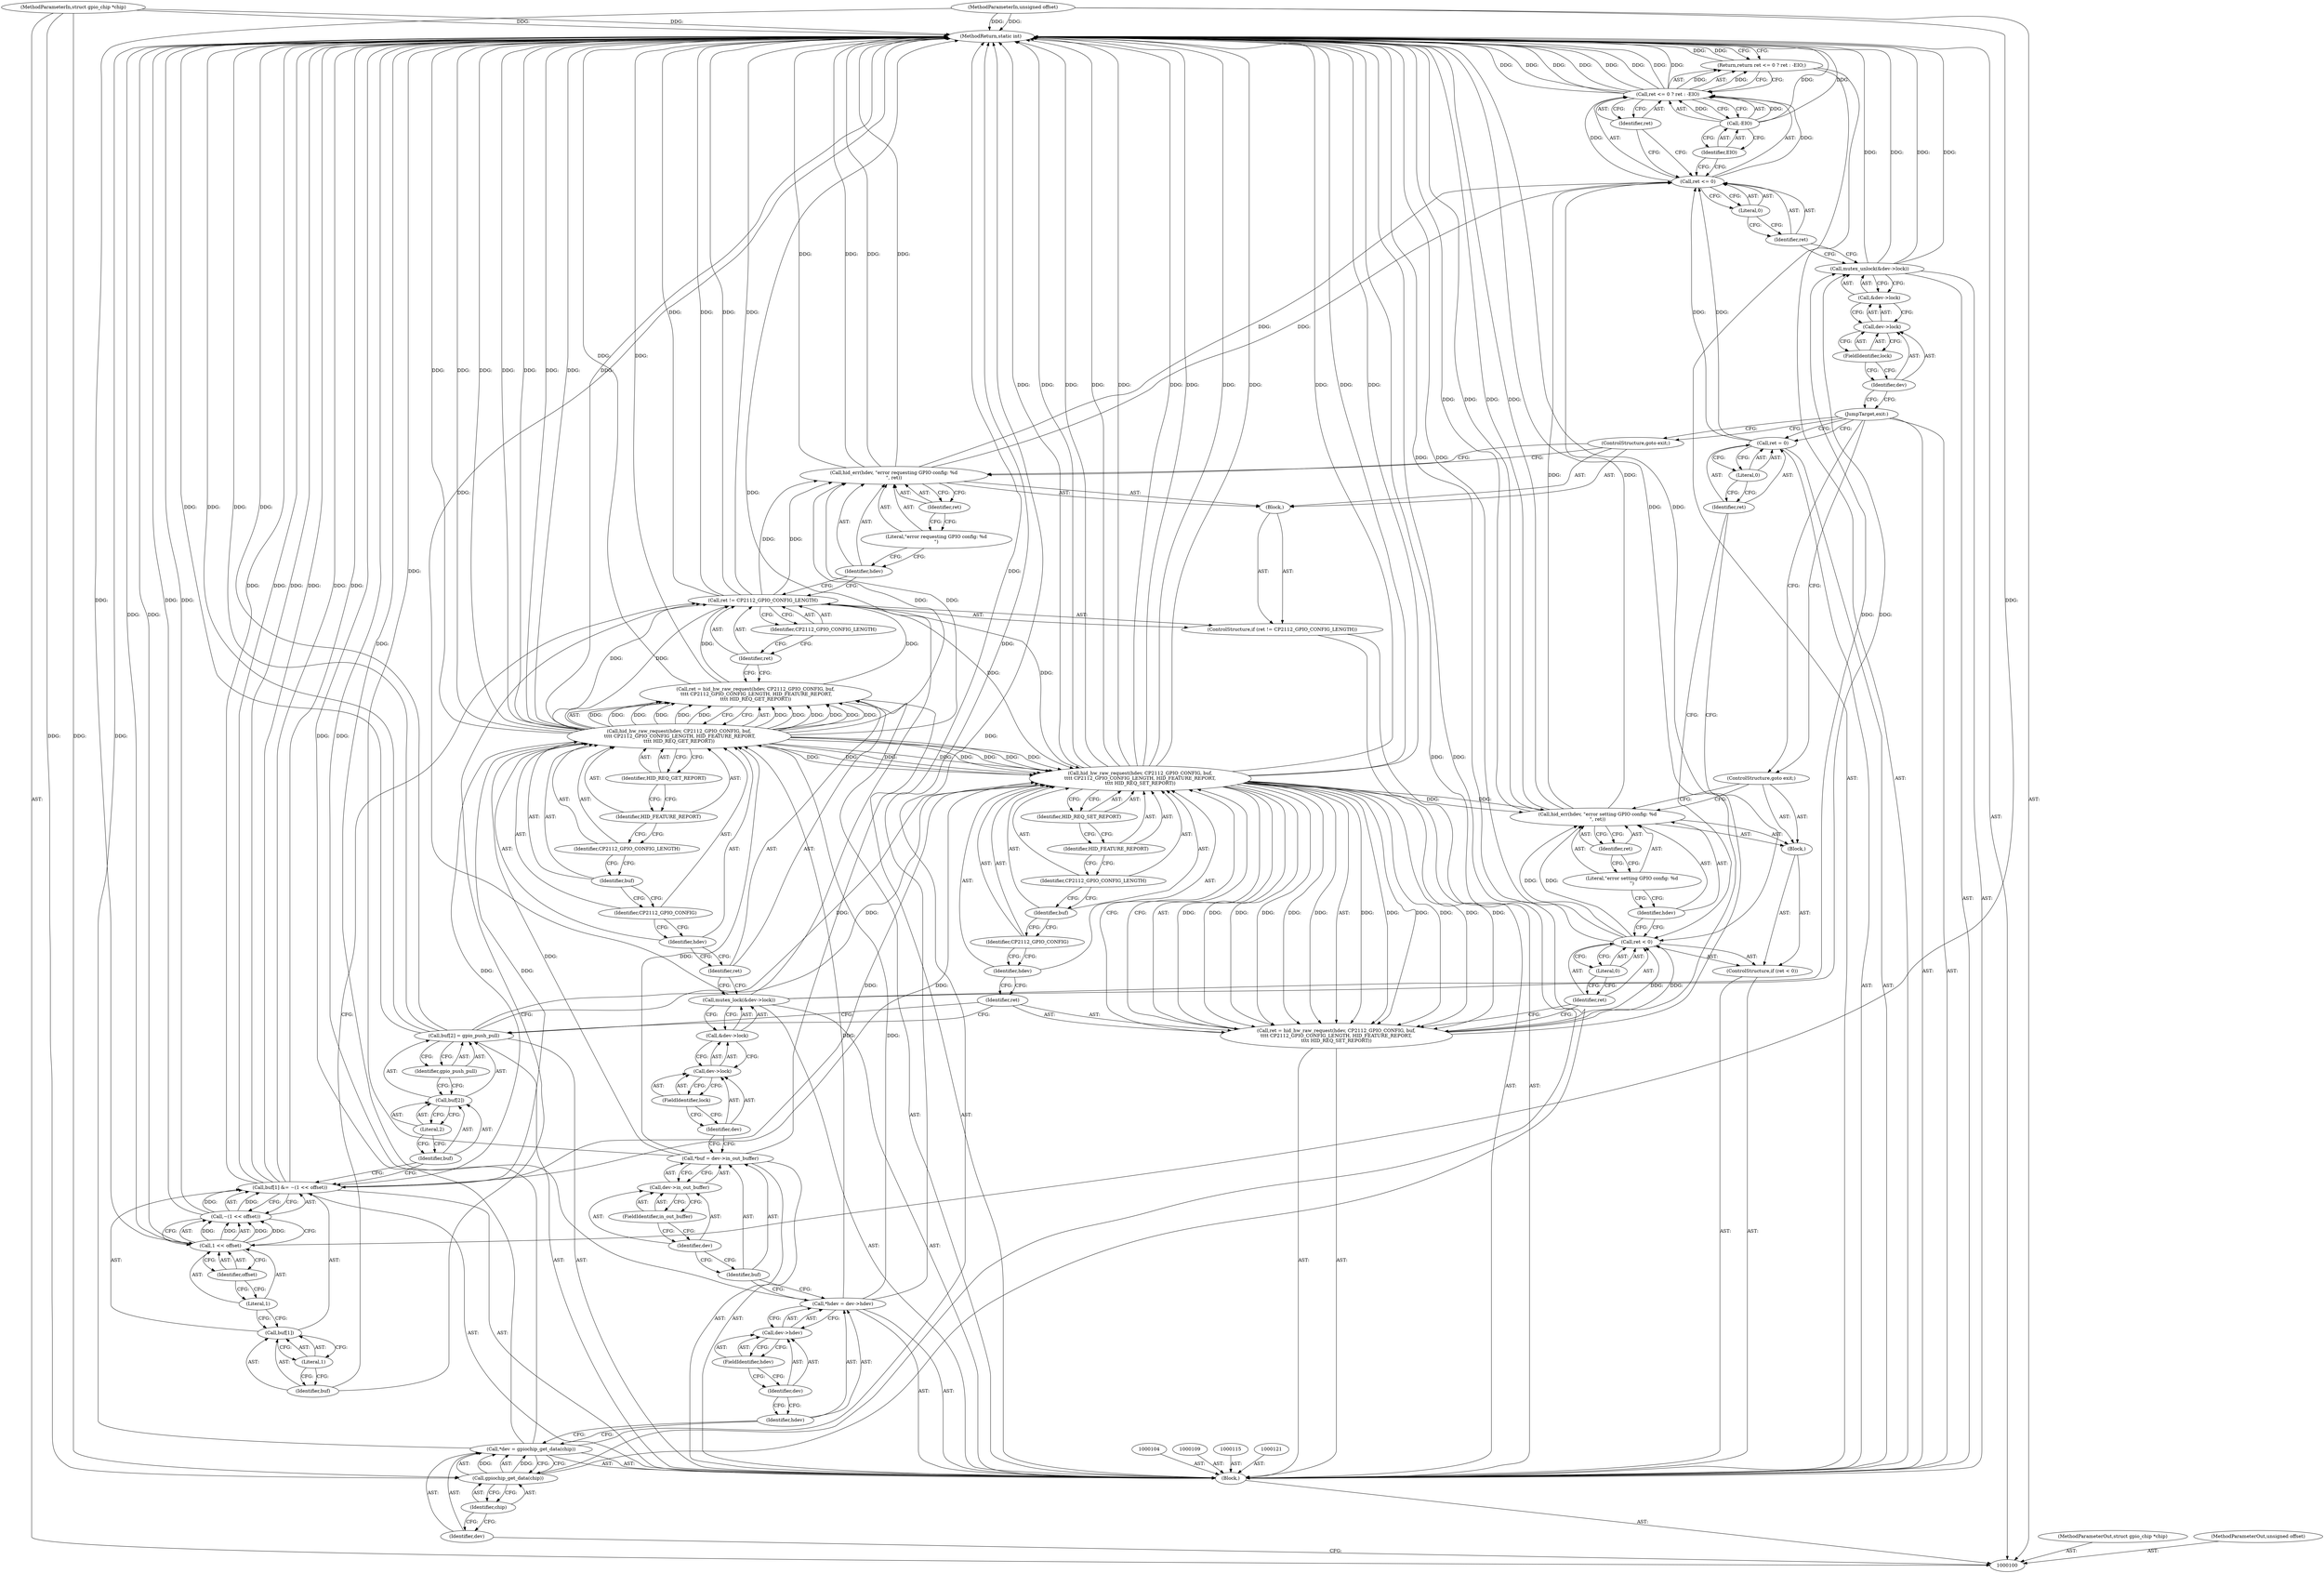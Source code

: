 digraph "0_linux_7a7b5df84b6b4e5d599c7289526eed96541a0654" {
"1000195" [label="(MethodReturn,static int)"];
"1000101" [label="(MethodParameterIn,struct gpio_chip *chip)"];
"1000292" [label="(MethodParameterOut,struct gpio_chip *chip)"];
"1000102" [label="(MethodParameterIn,unsigned offset)"];
"1000293" [label="(MethodParameterOut,unsigned offset)"];
"1000127" [label="(Call,ret = hid_hw_raw_request(hdev, CP2112_GPIO_CONFIG, buf,\n \t\t\t\t CP2112_GPIO_CONFIG_LENGTH, HID_FEATURE_REPORT,\n\t\t\t\t HID_REQ_GET_REPORT))"];
"1000128" [label="(Identifier,ret)"];
"1000130" [label="(Identifier,hdev)"];
"1000131" [label="(Identifier,CP2112_GPIO_CONFIG)"];
"1000132" [label="(Identifier,buf)"];
"1000129" [label="(Call,hid_hw_raw_request(hdev, CP2112_GPIO_CONFIG, buf,\n \t\t\t\t CP2112_GPIO_CONFIG_LENGTH, HID_FEATURE_REPORT,\n\t\t\t\t HID_REQ_GET_REPORT))"];
"1000134" [label="(Identifier,HID_FEATURE_REPORT)"];
"1000133" [label="(Identifier,CP2112_GPIO_CONFIG_LENGTH)"];
"1000135" [label="(Identifier,HID_REQ_GET_REPORT)"];
"1000136" [label="(ControlStructure,if (ret != CP2112_GPIO_CONFIG_LENGTH))"];
"1000139" [label="(Identifier,CP2112_GPIO_CONFIG_LENGTH)"];
"1000140" [label="(Block,)"];
"1000137" [label="(Call,ret != CP2112_GPIO_CONFIG_LENGTH)"];
"1000138" [label="(Identifier,ret)"];
"1000142" [label="(Identifier,hdev)"];
"1000143" [label="(Literal,\"error requesting GPIO config: %d\n\")"];
"1000141" [label="(Call,hid_err(hdev, \"error requesting GPIO config: %d\n\", ret))"];
"1000144" [label="(Identifier,ret)"];
"1000145" [label="(ControlStructure,goto exit;)"];
"1000146" [label="(Call,buf[1] &= ~(1 << offset))"];
"1000147" [label="(Call,buf[1])"];
"1000148" [label="(Identifier,buf)"];
"1000150" [label="(Call,~(1 << offset))"];
"1000151" [label="(Call,1 << offset)"];
"1000152" [label="(Literal,1)"];
"1000153" [label="(Identifier,offset)"];
"1000149" [label="(Literal,1)"];
"1000154" [label="(Call,buf[2] = gpio_push_pull)"];
"1000155" [label="(Call,buf[2])"];
"1000156" [label="(Identifier,buf)"];
"1000158" [label="(Identifier,gpio_push_pull)"];
"1000157" [label="(Literal,2)"];
"1000103" [label="(Block,)"];
"1000159" [label="(Call,ret = hid_hw_raw_request(hdev, CP2112_GPIO_CONFIG, buf,\n\t\t\t\t CP2112_GPIO_CONFIG_LENGTH, HID_FEATURE_REPORT,\n\t\t\t\t HID_REQ_SET_REPORT))"];
"1000160" [label="(Identifier,ret)"];
"1000162" [label="(Identifier,hdev)"];
"1000163" [label="(Identifier,CP2112_GPIO_CONFIG)"];
"1000164" [label="(Identifier,buf)"];
"1000161" [label="(Call,hid_hw_raw_request(hdev, CP2112_GPIO_CONFIG, buf,\n\t\t\t\t CP2112_GPIO_CONFIG_LENGTH, HID_FEATURE_REPORT,\n\t\t\t\t HID_REQ_SET_REPORT))"];
"1000166" [label="(Identifier,HID_FEATURE_REPORT)"];
"1000165" [label="(Identifier,CP2112_GPIO_CONFIG_LENGTH)"];
"1000167" [label="(Identifier,HID_REQ_SET_REPORT)"];
"1000168" [label="(ControlStructure,if (ret < 0))"];
"1000171" [label="(Literal,0)"];
"1000172" [label="(Block,)"];
"1000169" [label="(Call,ret < 0)"];
"1000170" [label="(Identifier,ret)"];
"1000174" [label="(Identifier,hdev)"];
"1000175" [label="(Literal,\"error setting GPIO config: %d\n\")"];
"1000173" [label="(Call,hid_err(hdev, \"error setting GPIO config: %d\n\", ret))"];
"1000176" [label="(Identifier,ret)"];
"1000177" [label="(ControlStructure,goto exit;)"];
"1000178" [label="(Call,ret = 0)"];
"1000179" [label="(Identifier,ret)"];
"1000180" [label="(Literal,0)"];
"1000105" [label="(Call,*dev = gpiochip_get_data(chip))"];
"1000106" [label="(Identifier,dev)"];
"1000107" [label="(Call,gpiochip_get_data(chip))"];
"1000108" [label="(Identifier,chip)"];
"1000181" [label="(JumpTarget,exit:)"];
"1000182" [label="(Call,mutex_unlock(&dev->lock))"];
"1000183" [label="(Call,&dev->lock)"];
"1000184" [label="(Call,dev->lock)"];
"1000185" [label="(Identifier,dev)"];
"1000186" [label="(FieldIdentifier,lock)"];
"1000191" [label="(Literal,0)"];
"1000187" [label="(Return,return ret <= 0 ? ret : -EIO;)"];
"1000192" [label="(Identifier,ret)"];
"1000193" [label="(Call,-EIO)"];
"1000194" [label="(Identifier,EIO)"];
"1000188" [label="(Call,ret <= 0 ? ret : -EIO)"];
"1000189" [label="(Call,ret <= 0)"];
"1000190" [label="(Identifier,ret)"];
"1000110" [label="(Call,*hdev = dev->hdev)"];
"1000111" [label="(Identifier,hdev)"];
"1000112" [label="(Call,dev->hdev)"];
"1000113" [label="(Identifier,dev)"];
"1000114" [label="(FieldIdentifier,hdev)"];
"1000118" [label="(Call,dev->in_out_buffer)"];
"1000119" [label="(Identifier,dev)"];
"1000120" [label="(FieldIdentifier,in_out_buffer)"];
"1000116" [label="(Call,*buf = dev->in_out_buffer)"];
"1000117" [label="(Identifier,buf)"];
"1000122" [label="(Call,mutex_lock(&dev->lock))"];
"1000123" [label="(Call,&dev->lock)"];
"1000124" [label="(Call,dev->lock)"];
"1000125" [label="(Identifier,dev)"];
"1000126" [label="(FieldIdentifier,lock)"];
"1000195" -> "1000100"  [label="AST: "];
"1000195" -> "1000187"  [label="CFG: "];
"1000187" -> "1000195"  [label="DDG: "];
"1000161" -> "1000195"  [label="DDG: "];
"1000161" -> "1000195"  [label="DDG: "];
"1000161" -> "1000195"  [label="DDG: "];
"1000161" -> "1000195"  [label="DDG: "];
"1000161" -> "1000195"  [label="DDG: "];
"1000161" -> "1000195"  [label="DDG: "];
"1000141" -> "1000195"  [label="DDG: "];
"1000141" -> "1000195"  [label="DDG: "];
"1000193" -> "1000195"  [label="DDG: "];
"1000107" -> "1000195"  [label="DDG: "];
"1000169" -> "1000195"  [label="DDG: "];
"1000188" -> "1000195"  [label="DDG: "];
"1000188" -> "1000195"  [label="DDG: "];
"1000188" -> "1000195"  [label="DDG: "];
"1000188" -> "1000195"  [label="DDG: "];
"1000116" -> "1000195"  [label="DDG: "];
"1000122" -> "1000195"  [label="DDG: "];
"1000146" -> "1000195"  [label="DDG: "];
"1000146" -> "1000195"  [label="DDG: "];
"1000146" -> "1000195"  [label="DDG: "];
"1000182" -> "1000195"  [label="DDG: "];
"1000182" -> "1000195"  [label="DDG: "];
"1000105" -> "1000195"  [label="DDG: "];
"1000105" -> "1000195"  [label="DDG: "];
"1000150" -> "1000195"  [label="DDG: "];
"1000129" -> "1000195"  [label="DDG: "];
"1000129" -> "1000195"  [label="DDG: "];
"1000129" -> "1000195"  [label="DDG: "];
"1000129" -> "1000195"  [label="DDG: "];
"1000137" -> "1000195"  [label="DDG: "];
"1000137" -> "1000195"  [label="DDG: "];
"1000127" -> "1000195"  [label="DDG: "];
"1000154" -> "1000195"  [label="DDG: "];
"1000154" -> "1000195"  [label="DDG: "];
"1000151" -> "1000195"  [label="DDG: "];
"1000102" -> "1000195"  [label="DDG: "];
"1000110" -> "1000195"  [label="DDG: "];
"1000101" -> "1000195"  [label="DDG: "];
"1000173" -> "1000195"  [label="DDG: "];
"1000173" -> "1000195"  [label="DDG: "];
"1000159" -> "1000195"  [label="DDG: "];
"1000101" -> "1000100"  [label="AST: "];
"1000101" -> "1000195"  [label="DDG: "];
"1000101" -> "1000107"  [label="DDG: "];
"1000292" -> "1000100"  [label="AST: "];
"1000102" -> "1000100"  [label="AST: "];
"1000102" -> "1000195"  [label="DDG: "];
"1000102" -> "1000151"  [label="DDG: "];
"1000293" -> "1000100"  [label="AST: "];
"1000127" -> "1000103"  [label="AST: "];
"1000127" -> "1000129"  [label="CFG: "];
"1000128" -> "1000127"  [label="AST: "];
"1000129" -> "1000127"  [label="AST: "];
"1000138" -> "1000127"  [label="CFG: "];
"1000127" -> "1000195"  [label="DDG: "];
"1000129" -> "1000127"  [label="DDG: "];
"1000129" -> "1000127"  [label="DDG: "];
"1000129" -> "1000127"  [label="DDG: "];
"1000129" -> "1000127"  [label="DDG: "];
"1000129" -> "1000127"  [label="DDG: "];
"1000129" -> "1000127"  [label="DDG: "];
"1000127" -> "1000137"  [label="DDG: "];
"1000128" -> "1000127"  [label="AST: "];
"1000128" -> "1000122"  [label="CFG: "];
"1000130" -> "1000128"  [label="CFG: "];
"1000130" -> "1000129"  [label="AST: "];
"1000130" -> "1000128"  [label="CFG: "];
"1000131" -> "1000130"  [label="CFG: "];
"1000131" -> "1000129"  [label="AST: "];
"1000131" -> "1000130"  [label="CFG: "];
"1000132" -> "1000131"  [label="CFG: "];
"1000132" -> "1000129"  [label="AST: "];
"1000132" -> "1000131"  [label="CFG: "];
"1000133" -> "1000132"  [label="CFG: "];
"1000129" -> "1000127"  [label="AST: "];
"1000129" -> "1000135"  [label="CFG: "];
"1000130" -> "1000129"  [label="AST: "];
"1000131" -> "1000129"  [label="AST: "];
"1000132" -> "1000129"  [label="AST: "];
"1000133" -> "1000129"  [label="AST: "];
"1000134" -> "1000129"  [label="AST: "];
"1000135" -> "1000129"  [label="AST: "];
"1000127" -> "1000129"  [label="CFG: "];
"1000129" -> "1000195"  [label="DDG: "];
"1000129" -> "1000195"  [label="DDG: "];
"1000129" -> "1000195"  [label="DDG: "];
"1000129" -> "1000195"  [label="DDG: "];
"1000129" -> "1000127"  [label="DDG: "];
"1000129" -> "1000127"  [label="DDG: "];
"1000129" -> "1000127"  [label="DDG: "];
"1000129" -> "1000127"  [label="DDG: "];
"1000129" -> "1000127"  [label="DDG: "];
"1000129" -> "1000127"  [label="DDG: "];
"1000110" -> "1000129"  [label="DDG: "];
"1000116" -> "1000129"  [label="DDG: "];
"1000129" -> "1000137"  [label="DDG: "];
"1000129" -> "1000141"  [label="DDG: "];
"1000129" -> "1000146"  [label="DDG: "];
"1000129" -> "1000161"  [label="DDG: "];
"1000129" -> "1000161"  [label="DDG: "];
"1000129" -> "1000161"  [label="DDG: "];
"1000129" -> "1000161"  [label="DDG: "];
"1000134" -> "1000129"  [label="AST: "];
"1000134" -> "1000133"  [label="CFG: "];
"1000135" -> "1000134"  [label="CFG: "];
"1000133" -> "1000129"  [label="AST: "];
"1000133" -> "1000132"  [label="CFG: "];
"1000134" -> "1000133"  [label="CFG: "];
"1000135" -> "1000129"  [label="AST: "];
"1000135" -> "1000134"  [label="CFG: "];
"1000129" -> "1000135"  [label="CFG: "];
"1000136" -> "1000103"  [label="AST: "];
"1000137" -> "1000136"  [label="AST: "];
"1000140" -> "1000136"  [label="AST: "];
"1000139" -> "1000137"  [label="AST: "];
"1000139" -> "1000138"  [label="CFG: "];
"1000137" -> "1000139"  [label="CFG: "];
"1000140" -> "1000136"  [label="AST: "];
"1000141" -> "1000140"  [label="AST: "];
"1000145" -> "1000140"  [label="AST: "];
"1000137" -> "1000136"  [label="AST: "];
"1000137" -> "1000139"  [label="CFG: "];
"1000138" -> "1000137"  [label="AST: "];
"1000139" -> "1000137"  [label="AST: "];
"1000142" -> "1000137"  [label="CFG: "];
"1000148" -> "1000137"  [label="CFG: "];
"1000137" -> "1000195"  [label="DDG: "];
"1000137" -> "1000195"  [label="DDG: "];
"1000127" -> "1000137"  [label="DDG: "];
"1000129" -> "1000137"  [label="DDG: "];
"1000137" -> "1000141"  [label="DDG: "];
"1000137" -> "1000161"  [label="DDG: "];
"1000138" -> "1000137"  [label="AST: "];
"1000138" -> "1000127"  [label="CFG: "];
"1000139" -> "1000138"  [label="CFG: "];
"1000142" -> "1000141"  [label="AST: "];
"1000142" -> "1000137"  [label="CFG: "];
"1000143" -> "1000142"  [label="CFG: "];
"1000143" -> "1000141"  [label="AST: "];
"1000143" -> "1000142"  [label="CFG: "];
"1000144" -> "1000143"  [label="CFG: "];
"1000141" -> "1000140"  [label="AST: "];
"1000141" -> "1000144"  [label="CFG: "];
"1000142" -> "1000141"  [label="AST: "];
"1000143" -> "1000141"  [label="AST: "];
"1000144" -> "1000141"  [label="AST: "];
"1000145" -> "1000141"  [label="CFG: "];
"1000141" -> "1000195"  [label="DDG: "];
"1000141" -> "1000195"  [label="DDG: "];
"1000129" -> "1000141"  [label="DDG: "];
"1000137" -> "1000141"  [label="DDG: "];
"1000141" -> "1000189"  [label="DDG: "];
"1000144" -> "1000141"  [label="AST: "];
"1000144" -> "1000143"  [label="CFG: "];
"1000141" -> "1000144"  [label="CFG: "];
"1000145" -> "1000140"  [label="AST: "];
"1000145" -> "1000141"  [label="CFG: "];
"1000181" -> "1000145"  [label="CFG: "];
"1000146" -> "1000103"  [label="AST: "];
"1000146" -> "1000150"  [label="CFG: "];
"1000147" -> "1000146"  [label="AST: "];
"1000150" -> "1000146"  [label="AST: "];
"1000156" -> "1000146"  [label="CFG: "];
"1000146" -> "1000195"  [label="DDG: "];
"1000146" -> "1000195"  [label="DDG: "];
"1000146" -> "1000195"  [label="DDG: "];
"1000129" -> "1000146"  [label="DDG: "];
"1000150" -> "1000146"  [label="DDG: "];
"1000146" -> "1000161"  [label="DDG: "];
"1000147" -> "1000146"  [label="AST: "];
"1000147" -> "1000149"  [label="CFG: "];
"1000148" -> "1000147"  [label="AST: "];
"1000149" -> "1000147"  [label="AST: "];
"1000152" -> "1000147"  [label="CFG: "];
"1000148" -> "1000147"  [label="AST: "];
"1000148" -> "1000137"  [label="CFG: "];
"1000149" -> "1000148"  [label="CFG: "];
"1000150" -> "1000146"  [label="AST: "];
"1000150" -> "1000151"  [label="CFG: "];
"1000151" -> "1000150"  [label="AST: "];
"1000146" -> "1000150"  [label="CFG: "];
"1000150" -> "1000195"  [label="DDG: "];
"1000150" -> "1000146"  [label="DDG: "];
"1000151" -> "1000150"  [label="DDG: "];
"1000151" -> "1000150"  [label="DDG: "];
"1000151" -> "1000150"  [label="AST: "];
"1000151" -> "1000153"  [label="CFG: "];
"1000152" -> "1000151"  [label="AST: "];
"1000153" -> "1000151"  [label="AST: "];
"1000150" -> "1000151"  [label="CFG: "];
"1000151" -> "1000195"  [label="DDG: "];
"1000151" -> "1000150"  [label="DDG: "];
"1000151" -> "1000150"  [label="DDG: "];
"1000102" -> "1000151"  [label="DDG: "];
"1000152" -> "1000151"  [label="AST: "];
"1000152" -> "1000147"  [label="CFG: "];
"1000153" -> "1000152"  [label="CFG: "];
"1000153" -> "1000151"  [label="AST: "];
"1000153" -> "1000152"  [label="CFG: "];
"1000151" -> "1000153"  [label="CFG: "];
"1000149" -> "1000147"  [label="AST: "];
"1000149" -> "1000148"  [label="CFG: "];
"1000147" -> "1000149"  [label="CFG: "];
"1000154" -> "1000103"  [label="AST: "];
"1000154" -> "1000158"  [label="CFG: "];
"1000155" -> "1000154"  [label="AST: "];
"1000158" -> "1000154"  [label="AST: "];
"1000160" -> "1000154"  [label="CFG: "];
"1000154" -> "1000195"  [label="DDG: "];
"1000154" -> "1000195"  [label="DDG: "];
"1000154" -> "1000161"  [label="DDG: "];
"1000155" -> "1000154"  [label="AST: "];
"1000155" -> "1000157"  [label="CFG: "];
"1000156" -> "1000155"  [label="AST: "];
"1000157" -> "1000155"  [label="AST: "];
"1000158" -> "1000155"  [label="CFG: "];
"1000156" -> "1000155"  [label="AST: "];
"1000156" -> "1000146"  [label="CFG: "];
"1000157" -> "1000156"  [label="CFG: "];
"1000158" -> "1000154"  [label="AST: "];
"1000158" -> "1000155"  [label="CFG: "];
"1000154" -> "1000158"  [label="CFG: "];
"1000157" -> "1000155"  [label="AST: "];
"1000157" -> "1000156"  [label="CFG: "];
"1000155" -> "1000157"  [label="CFG: "];
"1000103" -> "1000100"  [label="AST: "];
"1000104" -> "1000103"  [label="AST: "];
"1000105" -> "1000103"  [label="AST: "];
"1000109" -> "1000103"  [label="AST: "];
"1000110" -> "1000103"  [label="AST: "];
"1000115" -> "1000103"  [label="AST: "];
"1000116" -> "1000103"  [label="AST: "];
"1000121" -> "1000103"  [label="AST: "];
"1000122" -> "1000103"  [label="AST: "];
"1000127" -> "1000103"  [label="AST: "];
"1000136" -> "1000103"  [label="AST: "];
"1000146" -> "1000103"  [label="AST: "];
"1000154" -> "1000103"  [label="AST: "];
"1000159" -> "1000103"  [label="AST: "];
"1000168" -> "1000103"  [label="AST: "];
"1000178" -> "1000103"  [label="AST: "];
"1000181" -> "1000103"  [label="AST: "];
"1000182" -> "1000103"  [label="AST: "];
"1000187" -> "1000103"  [label="AST: "];
"1000159" -> "1000103"  [label="AST: "];
"1000159" -> "1000161"  [label="CFG: "];
"1000160" -> "1000159"  [label="AST: "];
"1000161" -> "1000159"  [label="AST: "];
"1000170" -> "1000159"  [label="CFG: "];
"1000159" -> "1000195"  [label="DDG: "];
"1000161" -> "1000159"  [label="DDG: "];
"1000161" -> "1000159"  [label="DDG: "];
"1000161" -> "1000159"  [label="DDG: "];
"1000161" -> "1000159"  [label="DDG: "];
"1000161" -> "1000159"  [label="DDG: "];
"1000161" -> "1000159"  [label="DDG: "];
"1000159" -> "1000169"  [label="DDG: "];
"1000160" -> "1000159"  [label="AST: "];
"1000160" -> "1000154"  [label="CFG: "];
"1000162" -> "1000160"  [label="CFG: "];
"1000162" -> "1000161"  [label="AST: "];
"1000162" -> "1000160"  [label="CFG: "];
"1000163" -> "1000162"  [label="CFG: "];
"1000163" -> "1000161"  [label="AST: "];
"1000163" -> "1000162"  [label="CFG: "];
"1000164" -> "1000163"  [label="CFG: "];
"1000164" -> "1000161"  [label="AST: "];
"1000164" -> "1000163"  [label="CFG: "];
"1000165" -> "1000164"  [label="CFG: "];
"1000161" -> "1000159"  [label="AST: "];
"1000161" -> "1000167"  [label="CFG: "];
"1000162" -> "1000161"  [label="AST: "];
"1000163" -> "1000161"  [label="AST: "];
"1000164" -> "1000161"  [label="AST: "];
"1000165" -> "1000161"  [label="AST: "];
"1000166" -> "1000161"  [label="AST: "];
"1000167" -> "1000161"  [label="AST: "];
"1000159" -> "1000161"  [label="CFG: "];
"1000161" -> "1000195"  [label="DDG: "];
"1000161" -> "1000195"  [label="DDG: "];
"1000161" -> "1000195"  [label="DDG: "];
"1000161" -> "1000195"  [label="DDG: "];
"1000161" -> "1000195"  [label="DDG: "];
"1000161" -> "1000195"  [label="DDG: "];
"1000161" -> "1000159"  [label="DDG: "];
"1000161" -> "1000159"  [label="DDG: "];
"1000161" -> "1000159"  [label="DDG: "];
"1000161" -> "1000159"  [label="DDG: "];
"1000161" -> "1000159"  [label="DDG: "];
"1000161" -> "1000159"  [label="DDG: "];
"1000129" -> "1000161"  [label="DDG: "];
"1000129" -> "1000161"  [label="DDG: "];
"1000129" -> "1000161"  [label="DDG: "];
"1000129" -> "1000161"  [label="DDG: "];
"1000154" -> "1000161"  [label="DDG: "];
"1000146" -> "1000161"  [label="DDG: "];
"1000137" -> "1000161"  [label="DDG: "];
"1000161" -> "1000173"  [label="DDG: "];
"1000166" -> "1000161"  [label="AST: "];
"1000166" -> "1000165"  [label="CFG: "];
"1000167" -> "1000166"  [label="CFG: "];
"1000165" -> "1000161"  [label="AST: "];
"1000165" -> "1000164"  [label="CFG: "];
"1000166" -> "1000165"  [label="CFG: "];
"1000167" -> "1000161"  [label="AST: "];
"1000167" -> "1000166"  [label="CFG: "];
"1000161" -> "1000167"  [label="CFG: "];
"1000168" -> "1000103"  [label="AST: "];
"1000169" -> "1000168"  [label="AST: "];
"1000172" -> "1000168"  [label="AST: "];
"1000171" -> "1000169"  [label="AST: "];
"1000171" -> "1000170"  [label="CFG: "];
"1000169" -> "1000171"  [label="CFG: "];
"1000172" -> "1000168"  [label="AST: "];
"1000173" -> "1000172"  [label="AST: "];
"1000177" -> "1000172"  [label="AST: "];
"1000169" -> "1000168"  [label="AST: "];
"1000169" -> "1000171"  [label="CFG: "];
"1000170" -> "1000169"  [label="AST: "];
"1000171" -> "1000169"  [label="AST: "];
"1000174" -> "1000169"  [label="CFG: "];
"1000179" -> "1000169"  [label="CFG: "];
"1000169" -> "1000195"  [label="DDG: "];
"1000159" -> "1000169"  [label="DDG: "];
"1000169" -> "1000173"  [label="DDG: "];
"1000170" -> "1000169"  [label="AST: "];
"1000170" -> "1000159"  [label="CFG: "];
"1000171" -> "1000170"  [label="CFG: "];
"1000174" -> "1000173"  [label="AST: "];
"1000174" -> "1000169"  [label="CFG: "];
"1000175" -> "1000174"  [label="CFG: "];
"1000175" -> "1000173"  [label="AST: "];
"1000175" -> "1000174"  [label="CFG: "];
"1000176" -> "1000175"  [label="CFG: "];
"1000173" -> "1000172"  [label="AST: "];
"1000173" -> "1000176"  [label="CFG: "];
"1000174" -> "1000173"  [label="AST: "];
"1000175" -> "1000173"  [label="AST: "];
"1000176" -> "1000173"  [label="AST: "];
"1000177" -> "1000173"  [label="CFG: "];
"1000173" -> "1000195"  [label="DDG: "];
"1000173" -> "1000195"  [label="DDG: "];
"1000161" -> "1000173"  [label="DDG: "];
"1000169" -> "1000173"  [label="DDG: "];
"1000173" -> "1000189"  [label="DDG: "];
"1000176" -> "1000173"  [label="AST: "];
"1000176" -> "1000175"  [label="CFG: "];
"1000173" -> "1000176"  [label="CFG: "];
"1000177" -> "1000172"  [label="AST: "];
"1000177" -> "1000173"  [label="CFG: "];
"1000181" -> "1000177"  [label="CFG: "];
"1000178" -> "1000103"  [label="AST: "];
"1000178" -> "1000180"  [label="CFG: "];
"1000179" -> "1000178"  [label="AST: "];
"1000180" -> "1000178"  [label="AST: "];
"1000181" -> "1000178"  [label="CFG: "];
"1000178" -> "1000189"  [label="DDG: "];
"1000179" -> "1000178"  [label="AST: "];
"1000179" -> "1000169"  [label="CFG: "];
"1000180" -> "1000179"  [label="CFG: "];
"1000180" -> "1000178"  [label="AST: "];
"1000180" -> "1000179"  [label="CFG: "];
"1000178" -> "1000180"  [label="CFG: "];
"1000105" -> "1000103"  [label="AST: "];
"1000105" -> "1000107"  [label="CFG: "];
"1000106" -> "1000105"  [label="AST: "];
"1000107" -> "1000105"  [label="AST: "];
"1000111" -> "1000105"  [label="CFG: "];
"1000105" -> "1000195"  [label="DDG: "];
"1000105" -> "1000195"  [label="DDG: "];
"1000107" -> "1000105"  [label="DDG: "];
"1000106" -> "1000105"  [label="AST: "];
"1000106" -> "1000100"  [label="CFG: "];
"1000108" -> "1000106"  [label="CFG: "];
"1000107" -> "1000105"  [label="AST: "];
"1000107" -> "1000108"  [label="CFG: "];
"1000108" -> "1000107"  [label="AST: "];
"1000105" -> "1000107"  [label="CFG: "];
"1000107" -> "1000195"  [label="DDG: "];
"1000107" -> "1000105"  [label="DDG: "];
"1000101" -> "1000107"  [label="DDG: "];
"1000108" -> "1000107"  [label="AST: "];
"1000108" -> "1000106"  [label="CFG: "];
"1000107" -> "1000108"  [label="CFG: "];
"1000181" -> "1000103"  [label="AST: "];
"1000181" -> "1000178"  [label="CFG: "];
"1000181" -> "1000145"  [label="CFG: "];
"1000181" -> "1000177"  [label="CFG: "];
"1000185" -> "1000181"  [label="CFG: "];
"1000182" -> "1000103"  [label="AST: "];
"1000182" -> "1000183"  [label="CFG: "];
"1000183" -> "1000182"  [label="AST: "];
"1000190" -> "1000182"  [label="CFG: "];
"1000182" -> "1000195"  [label="DDG: "];
"1000182" -> "1000195"  [label="DDG: "];
"1000122" -> "1000182"  [label="DDG: "];
"1000183" -> "1000182"  [label="AST: "];
"1000183" -> "1000184"  [label="CFG: "];
"1000184" -> "1000183"  [label="AST: "];
"1000182" -> "1000183"  [label="CFG: "];
"1000184" -> "1000183"  [label="AST: "];
"1000184" -> "1000186"  [label="CFG: "];
"1000185" -> "1000184"  [label="AST: "];
"1000186" -> "1000184"  [label="AST: "];
"1000183" -> "1000184"  [label="CFG: "];
"1000185" -> "1000184"  [label="AST: "];
"1000185" -> "1000181"  [label="CFG: "];
"1000186" -> "1000185"  [label="CFG: "];
"1000186" -> "1000184"  [label="AST: "];
"1000186" -> "1000185"  [label="CFG: "];
"1000184" -> "1000186"  [label="CFG: "];
"1000191" -> "1000189"  [label="AST: "];
"1000191" -> "1000190"  [label="CFG: "];
"1000189" -> "1000191"  [label="CFG: "];
"1000187" -> "1000103"  [label="AST: "];
"1000187" -> "1000188"  [label="CFG: "];
"1000188" -> "1000187"  [label="AST: "];
"1000195" -> "1000187"  [label="CFG: "];
"1000187" -> "1000195"  [label="DDG: "];
"1000188" -> "1000187"  [label="DDG: "];
"1000192" -> "1000188"  [label="AST: "];
"1000192" -> "1000189"  [label="CFG: "];
"1000188" -> "1000192"  [label="CFG: "];
"1000193" -> "1000188"  [label="AST: "];
"1000193" -> "1000194"  [label="CFG: "];
"1000194" -> "1000193"  [label="AST: "];
"1000188" -> "1000193"  [label="CFG: "];
"1000193" -> "1000195"  [label="DDG: "];
"1000193" -> "1000188"  [label="DDG: "];
"1000194" -> "1000193"  [label="AST: "];
"1000194" -> "1000189"  [label="CFG: "];
"1000193" -> "1000194"  [label="CFG: "];
"1000188" -> "1000187"  [label="AST: "];
"1000188" -> "1000192"  [label="CFG: "];
"1000188" -> "1000193"  [label="CFG: "];
"1000189" -> "1000188"  [label="AST: "];
"1000192" -> "1000188"  [label="AST: "];
"1000193" -> "1000188"  [label="AST: "];
"1000187" -> "1000188"  [label="CFG: "];
"1000188" -> "1000195"  [label="DDG: "];
"1000188" -> "1000195"  [label="DDG: "];
"1000188" -> "1000195"  [label="DDG: "];
"1000188" -> "1000195"  [label="DDG: "];
"1000188" -> "1000187"  [label="DDG: "];
"1000189" -> "1000188"  [label="DDG: "];
"1000193" -> "1000188"  [label="DDG: "];
"1000189" -> "1000188"  [label="AST: "];
"1000189" -> "1000191"  [label="CFG: "];
"1000190" -> "1000189"  [label="AST: "];
"1000191" -> "1000189"  [label="AST: "];
"1000192" -> "1000189"  [label="CFG: "];
"1000194" -> "1000189"  [label="CFG: "];
"1000189" -> "1000188"  [label="DDG: "];
"1000178" -> "1000189"  [label="DDG: "];
"1000141" -> "1000189"  [label="DDG: "];
"1000173" -> "1000189"  [label="DDG: "];
"1000190" -> "1000189"  [label="AST: "];
"1000190" -> "1000182"  [label="CFG: "];
"1000191" -> "1000190"  [label="CFG: "];
"1000110" -> "1000103"  [label="AST: "];
"1000110" -> "1000112"  [label="CFG: "];
"1000111" -> "1000110"  [label="AST: "];
"1000112" -> "1000110"  [label="AST: "];
"1000117" -> "1000110"  [label="CFG: "];
"1000110" -> "1000195"  [label="DDG: "];
"1000110" -> "1000129"  [label="DDG: "];
"1000111" -> "1000110"  [label="AST: "];
"1000111" -> "1000105"  [label="CFG: "];
"1000113" -> "1000111"  [label="CFG: "];
"1000112" -> "1000110"  [label="AST: "];
"1000112" -> "1000114"  [label="CFG: "];
"1000113" -> "1000112"  [label="AST: "];
"1000114" -> "1000112"  [label="AST: "];
"1000110" -> "1000112"  [label="CFG: "];
"1000113" -> "1000112"  [label="AST: "];
"1000113" -> "1000111"  [label="CFG: "];
"1000114" -> "1000113"  [label="CFG: "];
"1000114" -> "1000112"  [label="AST: "];
"1000114" -> "1000113"  [label="CFG: "];
"1000112" -> "1000114"  [label="CFG: "];
"1000118" -> "1000116"  [label="AST: "];
"1000118" -> "1000120"  [label="CFG: "];
"1000119" -> "1000118"  [label="AST: "];
"1000120" -> "1000118"  [label="AST: "];
"1000116" -> "1000118"  [label="CFG: "];
"1000119" -> "1000118"  [label="AST: "];
"1000119" -> "1000117"  [label="CFG: "];
"1000120" -> "1000119"  [label="CFG: "];
"1000120" -> "1000118"  [label="AST: "];
"1000120" -> "1000119"  [label="CFG: "];
"1000118" -> "1000120"  [label="CFG: "];
"1000116" -> "1000103"  [label="AST: "];
"1000116" -> "1000118"  [label="CFG: "];
"1000117" -> "1000116"  [label="AST: "];
"1000118" -> "1000116"  [label="AST: "];
"1000125" -> "1000116"  [label="CFG: "];
"1000116" -> "1000195"  [label="DDG: "];
"1000116" -> "1000129"  [label="DDG: "];
"1000117" -> "1000116"  [label="AST: "];
"1000117" -> "1000110"  [label="CFG: "];
"1000119" -> "1000117"  [label="CFG: "];
"1000122" -> "1000103"  [label="AST: "];
"1000122" -> "1000123"  [label="CFG: "];
"1000123" -> "1000122"  [label="AST: "];
"1000128" -> "1000122"  [label="CFG: "];
"1000122" -> "1000195"  [label="DDG: "];
"1000122" -> "1000182"  [label="DDG: "];
"1000123" -> "1000122"  [label="AST: "];
"1000123" -> "1000124"  [label="CFG: "];
"1000124" -> "1000123"  [label="AST: "];
"1000122" -> "1000123"  [label="CFG: "];
"1000124" -> "1000123"  [label="AST: "];
"1000124" -> "1000126"  [label="CFG: "];
"1000125" -> "1000124"  [label="AST: "];
"1000126" -> "1000124"  [label="AST: "];
"1000123" -> "1000124"  [label="CFG: "];
"1000125" -> "1000124"  [label="AST: "];
"1000125" -> "1000116"  [label="CFG: "];
"1000126" -> "1000125"  [label="CFG: "];
"1000126" -> "1000124"  [label="AST: "];
"1000126" -> "1000125"  [label="CFG: "];
"1000124" -> "1000126"  [label="CFG: "];
}
